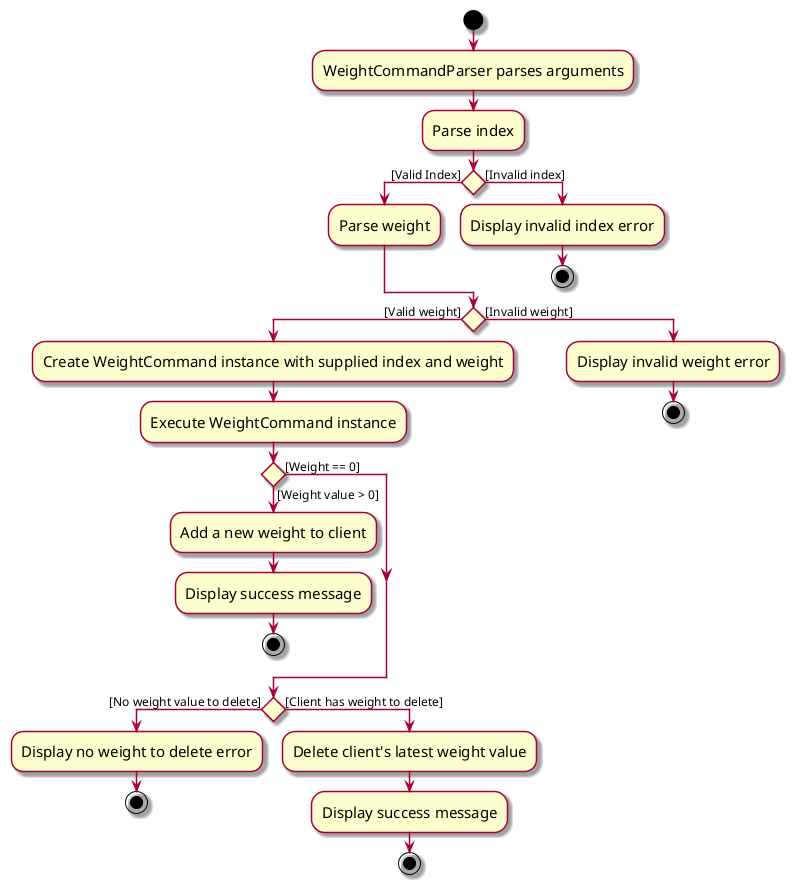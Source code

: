 @startuml
skin rose
skinparam ActivityFontSize 15
skinparam ArrowFontSize 12
start
:WeightCommandParser parses arguments;
:Parse index;
if () then ([Valid Index])
    :Parse weight;
else ([Invalid index])
    :Display invalid index error;
    stop
endif

if () then ([Valid weight])
    :Create WeightCommand instance with supplied index and weight;
    :Execute WeightCommand instance;

if () then ([Weight == 0])

else ([Weight value > 0])
    :Add a new weight to client;
    :Display success message;
    stop
endif

if () then ([No weight value to delete])
    :Display no weight to delete error;
    stop
else ([Client has weight to delete])
    :Delete client's latest weight value;
    :Display success message;
    stop
endif

else ([Invalid weight])
    :Display invalid weight error;
    stop
endif

@enduml
